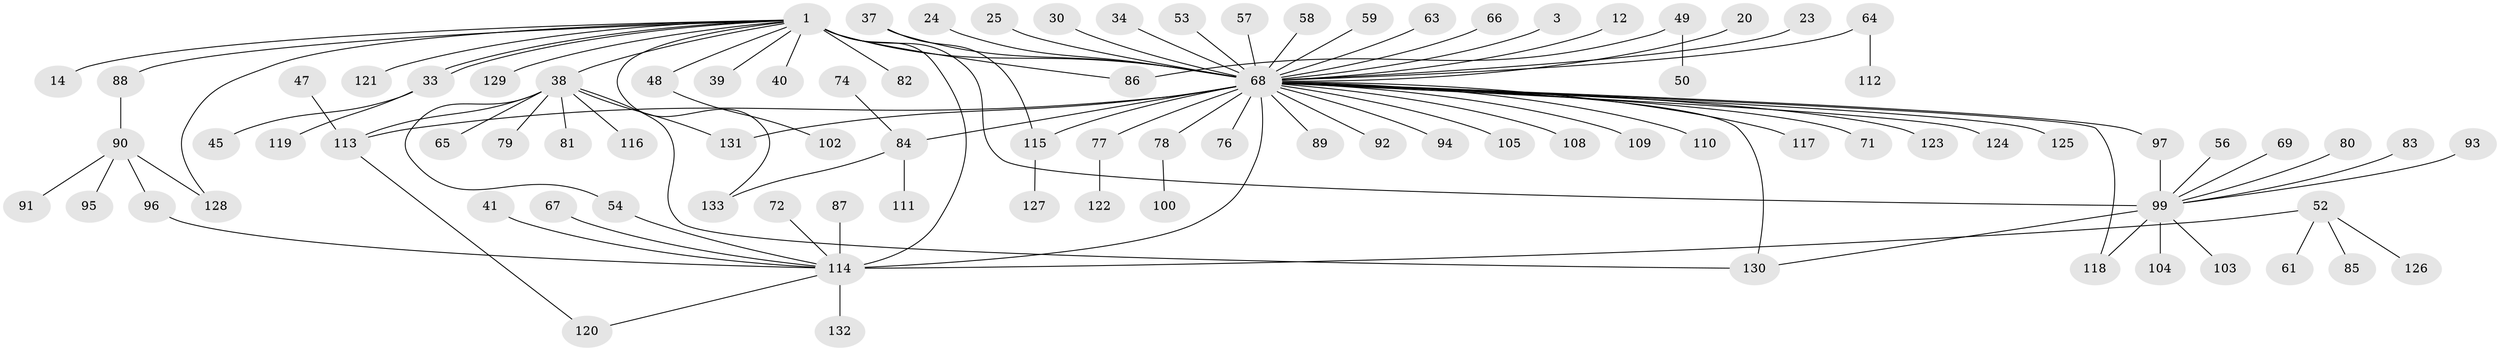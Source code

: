 // original degree distribution, {34: 0.007518796992481203, 36: 0.007518796992481203, 1: 0.5263157894736842, 5: 0.045112781954887216, 14: 0.015037593984962405, 3: 0.11278195488721804, 2: 0.19548872180451127, 9: 0.007518796992481203, 4: 0.06766917293233082, 7: 0.015037593984962405}
// Generated by graph-tools (version 1.1) at 2025/50/03/04/25 21:50:52]
// undirected, 93 vertices, 106 edges
graph export_dot {
graph [start="1"]
  node [color=gray90,style=filled];
  1;
  3;
  12;
  14;
  20;
  23;
  24;
  25;
  30;
  33;
  34;
  37;
  38 [super="+36+5+26"];
  39;
  40;
  41;
  45;
  47;
  48;
  49;
  50;
  52;
  53;
  54;
  56;
  57;
  58;
  59;
  61;
  63;
  64 [super="+31"];
  65;
  66;
  67;
  68 [super="+42+35+22"];
  69;
  71;
  72;
  74;
  76;
  77;
  78;
  79;
  80;
  81;
  82 [super="+10"];
  83;
  84 [super="+73"];
  85;
  86 [super="+32"];
  87;
  88;
  89;
  90;
  91;
  92;
  93;
  94;
  95;
  96;
  97;
  99 [super="+29+98+46"];
  100;
  102;
  103;
  104;
  105;
  108;
  109;
  110;
  111;
  112;
  113 [super="+4"];
  114 [super="+19+62"];
  115 [super="+9+107"];
  116;
  117;
  118;
  119;
  120 [super="+106"];
  121;
  122;
  123;
  124;
  125;
  126;
  127;
  128;
  129 [super="+51"];
  130 [super="+28"];
  131 [super="+60+70+101+21"];
  132;
  133 [super="+15"];
  1 -- 14;
  1 -- 33;
  1 -- 33;
  1 -- 38 [weight=4];
  1 -- 39;
  1 -- 40;
  1 -- 48;
  1 -- 88;
  1 -- 99 [weight=6];
  1 -- 121;
  1 -- 128;
  1 -- 133;
  1 -- 86;
  1 -- 68 [weight=7];
  1 -- 129;
  1 -- 82;
  1 -- 114 [weight=2];
  3 -- 68;
  12 -- 68;
  20 -- 68;
  23 -- 68;
  24 -- 68;
  25 -- 68;
  30 -- 68;
  33 -- 45;
  33 -- 119;
  34 -- 68;
  37 -- 115;
  37 -- 68;
  38 -- 54;
  38 -- 65;
  38 -- 116;
  38 -- 81;
  38 -- 79;
  38 -- 130;
  38 -- 113;
  38 -- 131;
  41 -- 114;
  47 -- 113;
  48 -- 102;
  49 -- 50;
  49 -- 86;
  52 -- 61;
  52 -- 85;
  52 -- 126;
  52 -- 114;
  53 -- 68;
  54 -- 114;
  56 -- 99;
  57 -- 68;
  58 -- 68;
  59 -- 68;
  63 -- 68;
  64 -- 112;
  64 -- 68;
  66 -- 68;
  67 -- 114;
  68 -- 115 [weight=5];
  68 -- 97;
  68 -- 71;
  68 -- 105;
  68 -- 123;
  68 -- 92;
  68 -- 130;
  68 -- 131 [weight=2];
  68 -- 76;
  68 -- 77;
  68 -- 78;
  68 -- 84 [weight=2];
  68 -- 89;
  68 -- 94;
  68 -- 108;
  68 -- 109;
  68 -- 110;
  68 -- 113;
  68 -- 117;
  68 -- 118;
  68 -- 124;
  68 -- 125;
  68 -- 114 [weight=3];
  69 -- 99;
  72 -- 114;
  74 -- 84;
  77 -- 122;
  78 -- 100;
  80 -- 99;
  83 -- 99;
  84 -- 111;
  84 -- 133;
  87 -- 114;
  88 -- 90;
  90 -- 91;
  90 -- 95;
  90 -- 96;
  90 -- 128;
  93 -- 99;
  96 -- 114;
  97 -- 99;
  99 -- 130;
  99 -- 118;
  99 -- 103;
  99 -- 104;
  113 -- 120;
  114 -- 132;
  114 -- 120;
  115 -- 127;
}
